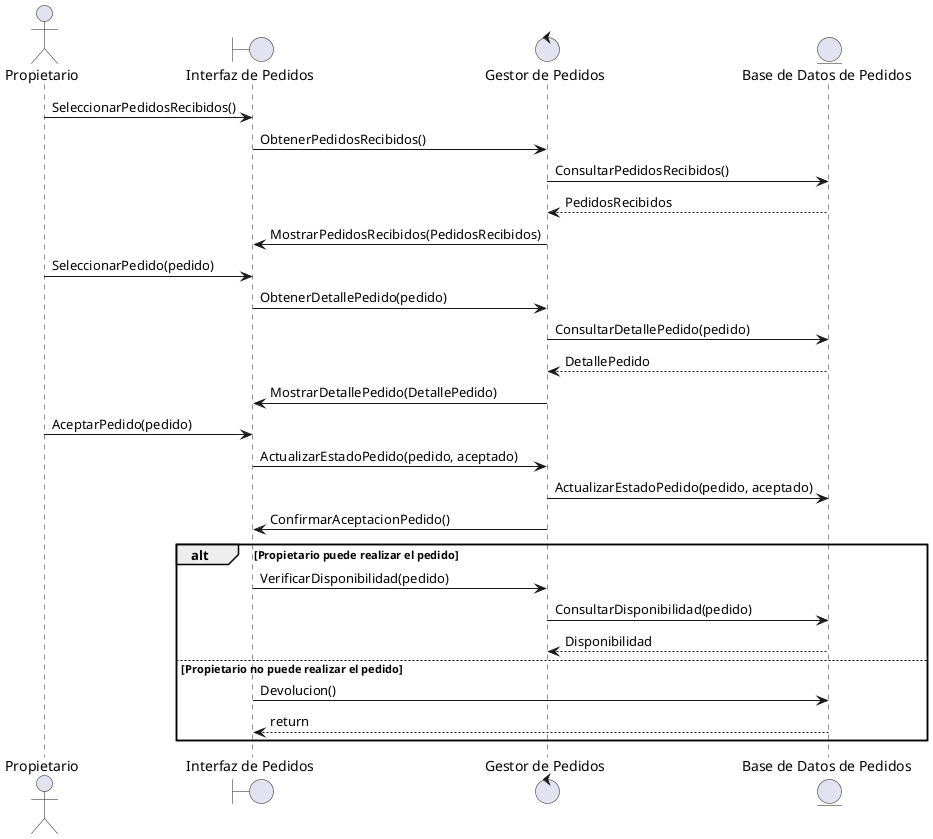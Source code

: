 @startuml
actor Propietario

boundary "Interfaz de Pedidos"
control "Gestor de Pedidos"
entity "Base de Datos de Pedidos"

Propietario -> "Interfaz de Pedidos": SeleccionarPedidosRecibidos()
"Interfaz de Pedidos" -> "Gestor de Pedidos": ObtenerPedidosRecibidos()
"Gestor de Pedidos" -> "Base de Datos de Pedidos": ConsultarPedidosRecibidos()
"Base de Datos de Pedidos" --> "Gestor de Pedidos": PedidosRecibidos
"Gestor de Pedidos" -> "Interfaz de Pedidos": MostrarPedidosRecibidos(PedidosRecibidos)
Propietario -> "Interfaz de Pedidos": SeleccionarPedido(pedido)
"Interfaz de Pedidos" -> "Gestor de Pedidos": ObtenerDetallePedido(pedido)
"Gestor de Pedidos" -> "Base de Datos de Pedidos": ConsultarDetallePedido(pedido)
"Base de Datos de Pedidos" --> "Gestor de Pedidos": DetallePedido
"Gestor de Pedidos" -> "Interfaz de Pedidos": MostrarDetallePedido(DetallePedido)
Propietario -> "Interfaz de Pedidos": AceptarPedido(pedido)
"Interfaz de Pedidos" -> "Gestor de Pedidos": ActualizarEstadoPedido(pedido, aceptado)
"Gestor de Pedidos" -> "Base de Datos de Pedidos": ActualizarEstadoPedido(pedido, aceptado)
"Gestor de Pedidos" -> "Interfaz de Pedidos": ConfirmarAceptacionPedido()

alt Propietario puede realizar el pedido
    "Interfaz de Pedidos" -> "Gestor de Pedidos": VerificarDisponibilidad(pedido)
    "Gestor de Pedidos" -> "Base de Datos de Pedidos": ConsultarDisponibilidad(pedido)
    "Base de Datos de Pedidos" --> "Gestor de Pedidos": Disponibilidad
else Propietario no puede realizar el pedido
    "Interfaz de Pedidos" -> "Base de Datos de Pedidos": Devolucion()
 
    "Base de Datos de Pedidos" --> "Interfaz de Pedidos": return
end

@enduml